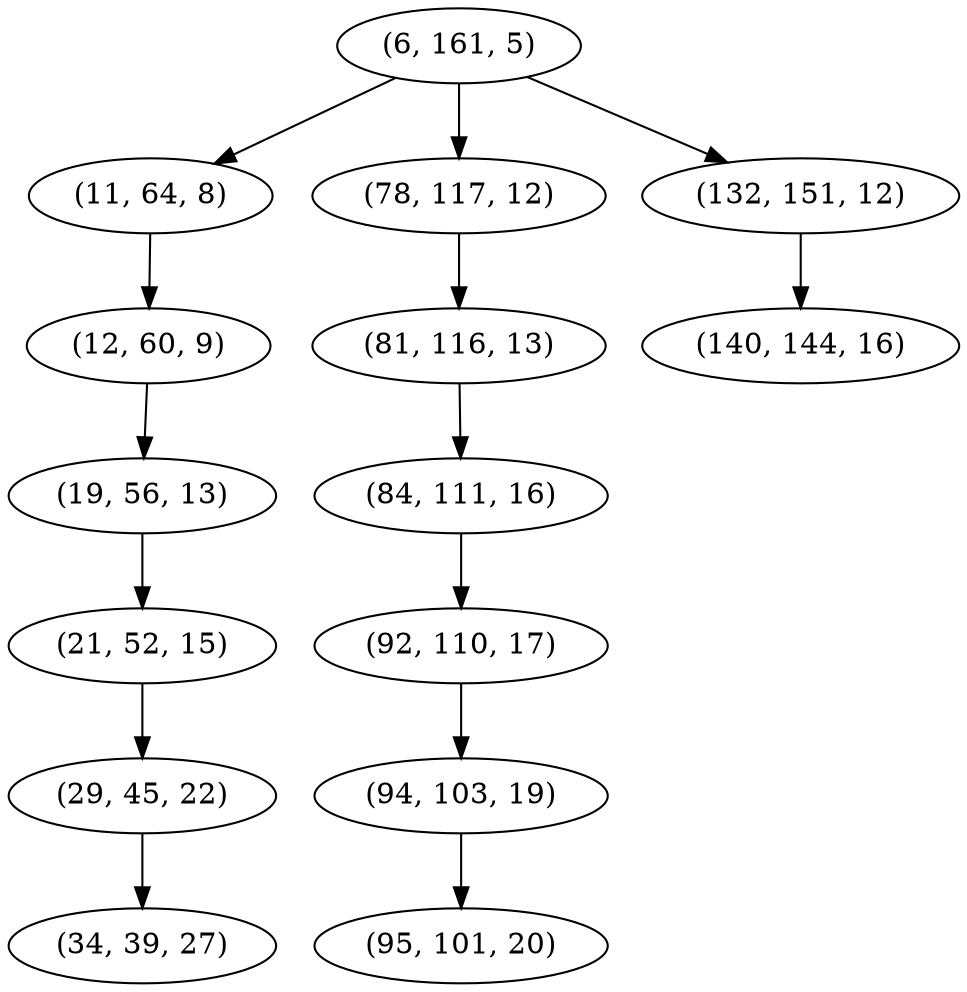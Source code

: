 digraph tree {
    "(6, 161, 5)";
    "(11, 64, 8)";
    "(12, 60, 9)";
    "(19, 56, 13)";
    "(21, 52, 15)";
    "(29, 45, 22)";
    "(34, 39, 27)";
    "(78, 117, 12)";
    "(81, 116, 13)";
    "(84, 111, 16)";
    "(92, 110, 17)";
    "(94, 103, 19)";
    "(95, 101, 20)";
    "(132, 151, 12)";
    "(140, 144, 16)";
    "(6, 161, 5)" -> "(11, 64, 8)";
    "(6, 161, 5)" -> "(78, 117, 12)";
    "(6, 161, 5)" -> "(132, 151, 12)";
    "(11, 64, 8)" -> "(12, 60, 9)";
    "(12, 60, 9)" -> "(19, 56, 13)";
    "(19, 56, 13)" -> "(21, 52, 15)";
    "(21, 52, 15)" -> "(29, 45, 22)";
    "(29, 45, 22)" -> "(34, 39, 27)";
    "(78, 117, 12)" -> "(81, 116, 13)";
    "(81, 116, 13)" -> "(84, 111, 16)";
    "(84, 111, 16)" -> "(92, 110, 17)";
    "(92, 110, 17)" -> "(94, 103, 19)";
    "(94, 103, 19)" -> "(95, 101, 20)";
    "(132, 151, 12)" -> "(140, 144, 16)";
}
